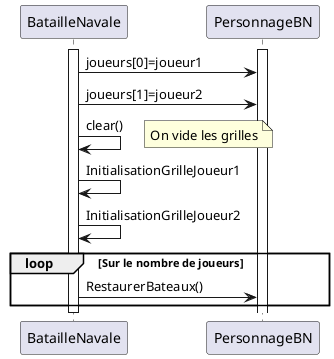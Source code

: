 @startuml
activate BatailleNavale
activate PersonnageBN
BatailleNavale->PersonnageBN:joueurs[0]=joueur1
BatailleNavale->PersonnageBN:joueurs[1]=joueur2
BatailleNavale->BatailleNavale:clear()
note right: On vide les grilles
BatailleNavale->BatailleNavale:InitialisationGrilleJoueur1
BatailleNavale->BatailleNavale:InitialisationGrilleJoueur2
loop Sur le nombre de joueurs
BatailleNavale->PersonnageBN:RestaurerBateaux()
end
deactivate BatailleNavale
@enduml
